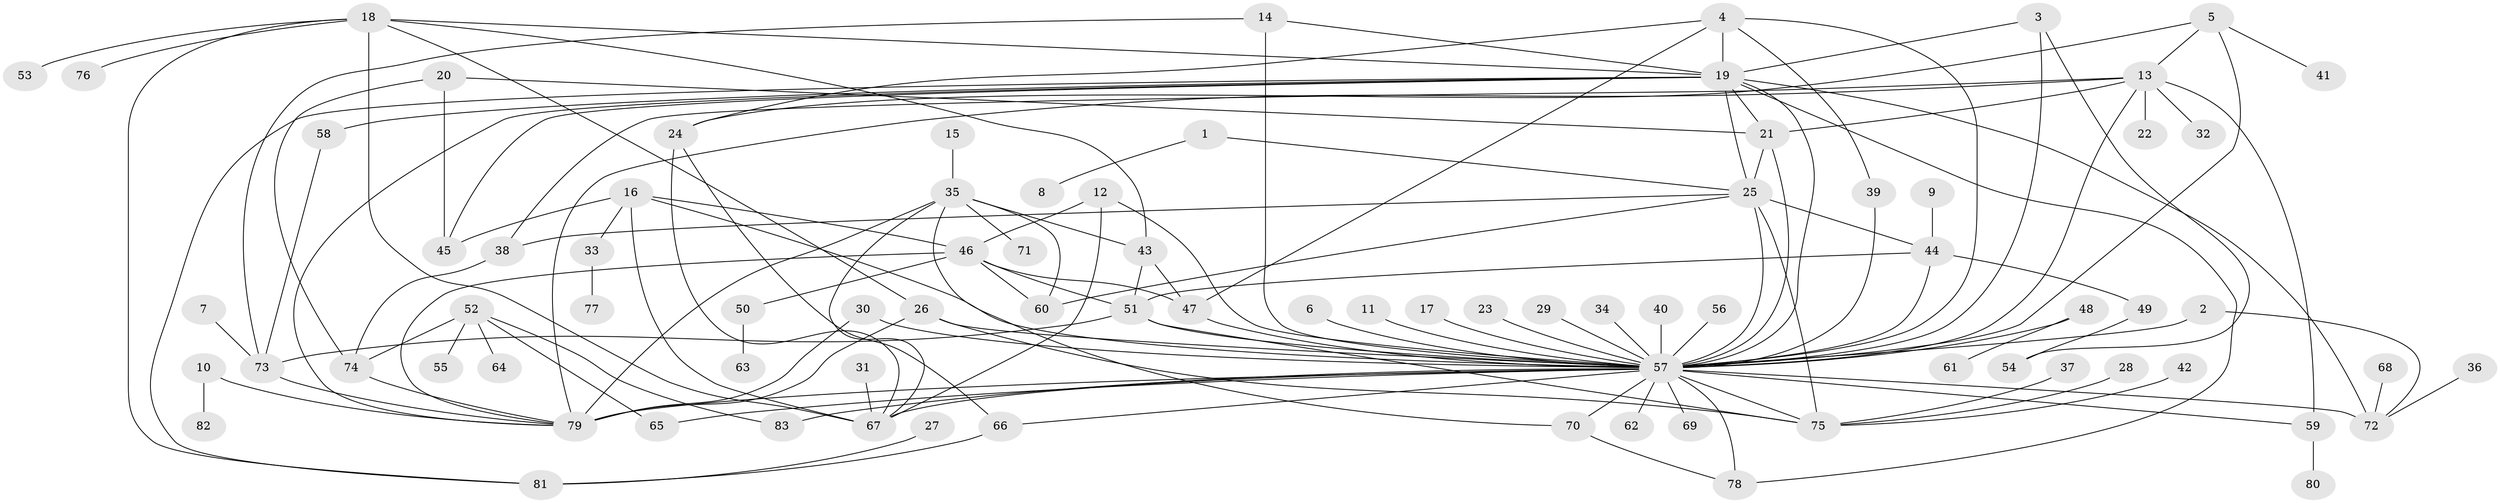 // original degree distribution, {47: 0.00847457627118644, 12: 0.00847457627118644, 5: 0.059322033898305086, 4: 0.06779661016949153, 8: 0.0423728813559322, 2: 0.2288135593220339, 3: 0.13559322033898305, 7: 0.025423728813559324, 1: 0.3898305084745763, 14: 0.00847457627118644, 9: 0.00847457627118644, 6: 0.01694915254237288}
// Generated by graph-tools (version 1.1) at 2025/36/03/04/25 23:36:58]
// undirected, 83 vertices, 137 edges
graph export_dot {
  node [color=gray90,style=filled];
  1;
  2;
  3;
  4;
  5;
  6;
  7;
  8;
  9;
  10;
  11;
  12;
  13;
  14;
  15;
  16;
  17;
  18;
  19;
  20;
  21;
  22;
  23;
  24;
  25;
  26;
  27;
  28;
  29;
  30;
  31;
  32;
  33;
  34;
  35;
  36;
  37;
  38;
  39;
  40;
  41;
  42;
  43;
  44;
  45;
  46;
  47;
  48;
  49;
  50;
  51;
  52;
  53;
  54;
  55;
  56;
  57;
  58;
  59;
  60;
  61;
  62;
  63;
  64;
  65;
  66;
  67;
  68;
  69;
  70;
  71;
  72;
  73;
  74;
  75;
  76;
  77;
  78;
  79;
  80;
  81;
  82;
  83;
  1 -- 8 [weight=1.0];
  1 -- 25 [weight=1.0];
  2 -- 57 [weight=1.0];
  2 -- 72 [weight=1.0];
  3 -- 19 [weight=1.0];
  3 -- 54 [weight=1.0];
  3 -- 57 [weight=1.0];
  4 -- 19 [weight=1.0];
  4 -- 24 [weight=1.0];
  4 -- 39 [weight=1.0];
  4 -- 47 [weight=1.0];
  4 -- 57 [weight=1.0];
  5 -- 13 [weight=1.0];
  5 -- 24 [weight=1.0];
  5 -- 41 [weight=1.0];
  5 -- 57 [weight=1.0];
  6 -- 57 [weight=1.0];
  7 -- 73 [weight=1.0];
  9 -- 44 [weight=1.0];
  10 -- 79 [weight=1.0];
  10 -- 82 [weight=1.0];
  11 -- 57 [weight=1.0];
  12 -- 46 [weight=1.0];
  12 -- 57 [weight=1.0];
  12 -- 67 [weight=1.0];
  13 -- 21 [weight=1.0];
  13 -- 22 [weight=1.0];
  13 -- 32 [weight=1.0];
  13 -- 38 [weight=1.0];
  13 -- 57 [weight=1.0];
  13 -- 59 [weight=1.0];
  13 -- 79 [weight=1.0];
  14 -- 19 [weight=1.0];
  14 -- 57 [weight=1.0];
  14 -- 73 [weight=1.0];
  15 -- 35 [weight=1.0];
  16 -- 33 [weight=1.0];
  16 -- 45 [weight=1.0];
  16 -- 46 [weight=1.0];
  16 -- 57 [weight=1.0];
  16 -- 67 [weight=1.0];
  17 -- 57 [weight=1.0];
  18 -- 19 [weight=1.0];
  18 -- 26 [weight=1.0];
  18 -- 43 [weight=1.0];
  18 -- 53 [weight=1.0];
  18 -- 67 [weight=1.0];
  18 -- 76 [weight=1.0];
  18 -- 81 [weight=1.0];
  19 -- 21 [weight=1.0];
  19 -- 25 [weight=1.0];
  19 -- 45 [weight=1.0];
  19 -- 57 [weight=1.0];
  19 -- 58 [weight=1.0];
  19 -- 72 [weight=2.0];
  19 -- 78 [weight=1.0];
  19 -- 79 [weight=1.0];
  19 -- 81 [weight=1.0];
  20 -- 21 [weight=1.0];
  20 -- 45 [weight=1.0];
  20 -- 74 [weight=1.0];
  21 -- 25 [weight=1.0];
  21 -- 57 [weight=1.0];
  23 -- 57 [weight=1.0];
  24 -- 66 [weight=1.0];
  24 -- 67 [weight=1.0];
  25 -- 38 [weight=1.0];
  25 -- 44 [weight=1.0];
  25 -- 57 [weight=2.0];
  25 -- 60 [weight=1.0];
  25 -- 75 [weight=1.0];
  26 -- 57 [weight=1.0];
  26 -- 75 [weight=1.0];
  26 -- 79 [weight=1.0];
  27 -- 81 [weight=1.0];
  28 -- 75 [weight=1.0];
  29 -- 57 [weight=1.0];
  30 -- 57 [weight=1.0];
  30 -- 79 [weight=1.0];
  31 -- 67 [weight=1.0];
  33 -- 77 [weight=1.0];
  34 -- 57 [weight=1.0];
  35 -- 43 [weight=2.0];
  35 -- 60 [weight=1.0];
  35 -- 67 [weight=1.0];
  35 -- 70 [weight=1.0];
  35 -- 71 [weight=1.0];
  35 -- 79 [weight=2.0];
  36 -- 72 [weight=1.0];
  37 -- 75 [weight=1.0];
  38 -- 74 [weight=1.0];
  39 -- 57 [weight=1.0];
  40 -- 57 [weight=1.0];
  42 -- 75 [weight=1.0];
  43 -- 47 [weight=1.0];
  43 -- 51 [weight=1.0];
  44 -- 49 [weight=1.0];
  44 -- 51 [weight=1.0];
  44 -- 57 [weight=1.0];
  46 -- 47 [weight=1.0];
  46 -- 50 [weight=1.0];
  46 -- 51 [weight=1.0];
  46 -- 60 [weight=1.0];
  46 -- 79 [weight=1.0];
  47 -- 57 [weight=1.0];
  48 -- 57 [weight=1.0];
  48 -- 61 [weight=1.0];
  49 -- 54 [weight=1.0];
  50 -- 63 [weight=1.0];
  51 -- 57 [weight=1.0];
  51 -- 73 [weight=1.0];
  51 -- 75 [weight=1.0];
  52 -- 55 [weight=1.0];
  52 -- 64 [weight=1.0];
  52 -- 65 [weight=1.0];
  52 -- 74 [weight=1.0];
  52 -- 83 [weight=1.0];
  56 -- 57 [weight=1.0];
  57 -- 59 [weight=1.0];
  57 -- 62 [weight=1.0];
  57 -- 65 [weight=1.0];
  57 -- 66 [weight=1.0];
  57 -- 67 [weight=1.0];
  57 -- 69 [weight=1.0];
  57 -- 70 [weight=1.0];
  57 -- 72 [weight=2.0];
  57 -- 75 [weight=2.0];
  57 -- 78 [weight=1.0];
  57 -- 79 [weight=1.0];
  57 -- 83 [weight=1.0];
  58 -- 73 [weight=1.0];
  59 -- 80 [weight=1.0];
  66 -- 81 [weight=1.0];
  68 -- 72 [weight=1.0];
  70 -- 78 [weight=1.0];
  73 -- 79 [weight=1.0];
  74 -- 79 [weight=1.0];
}

